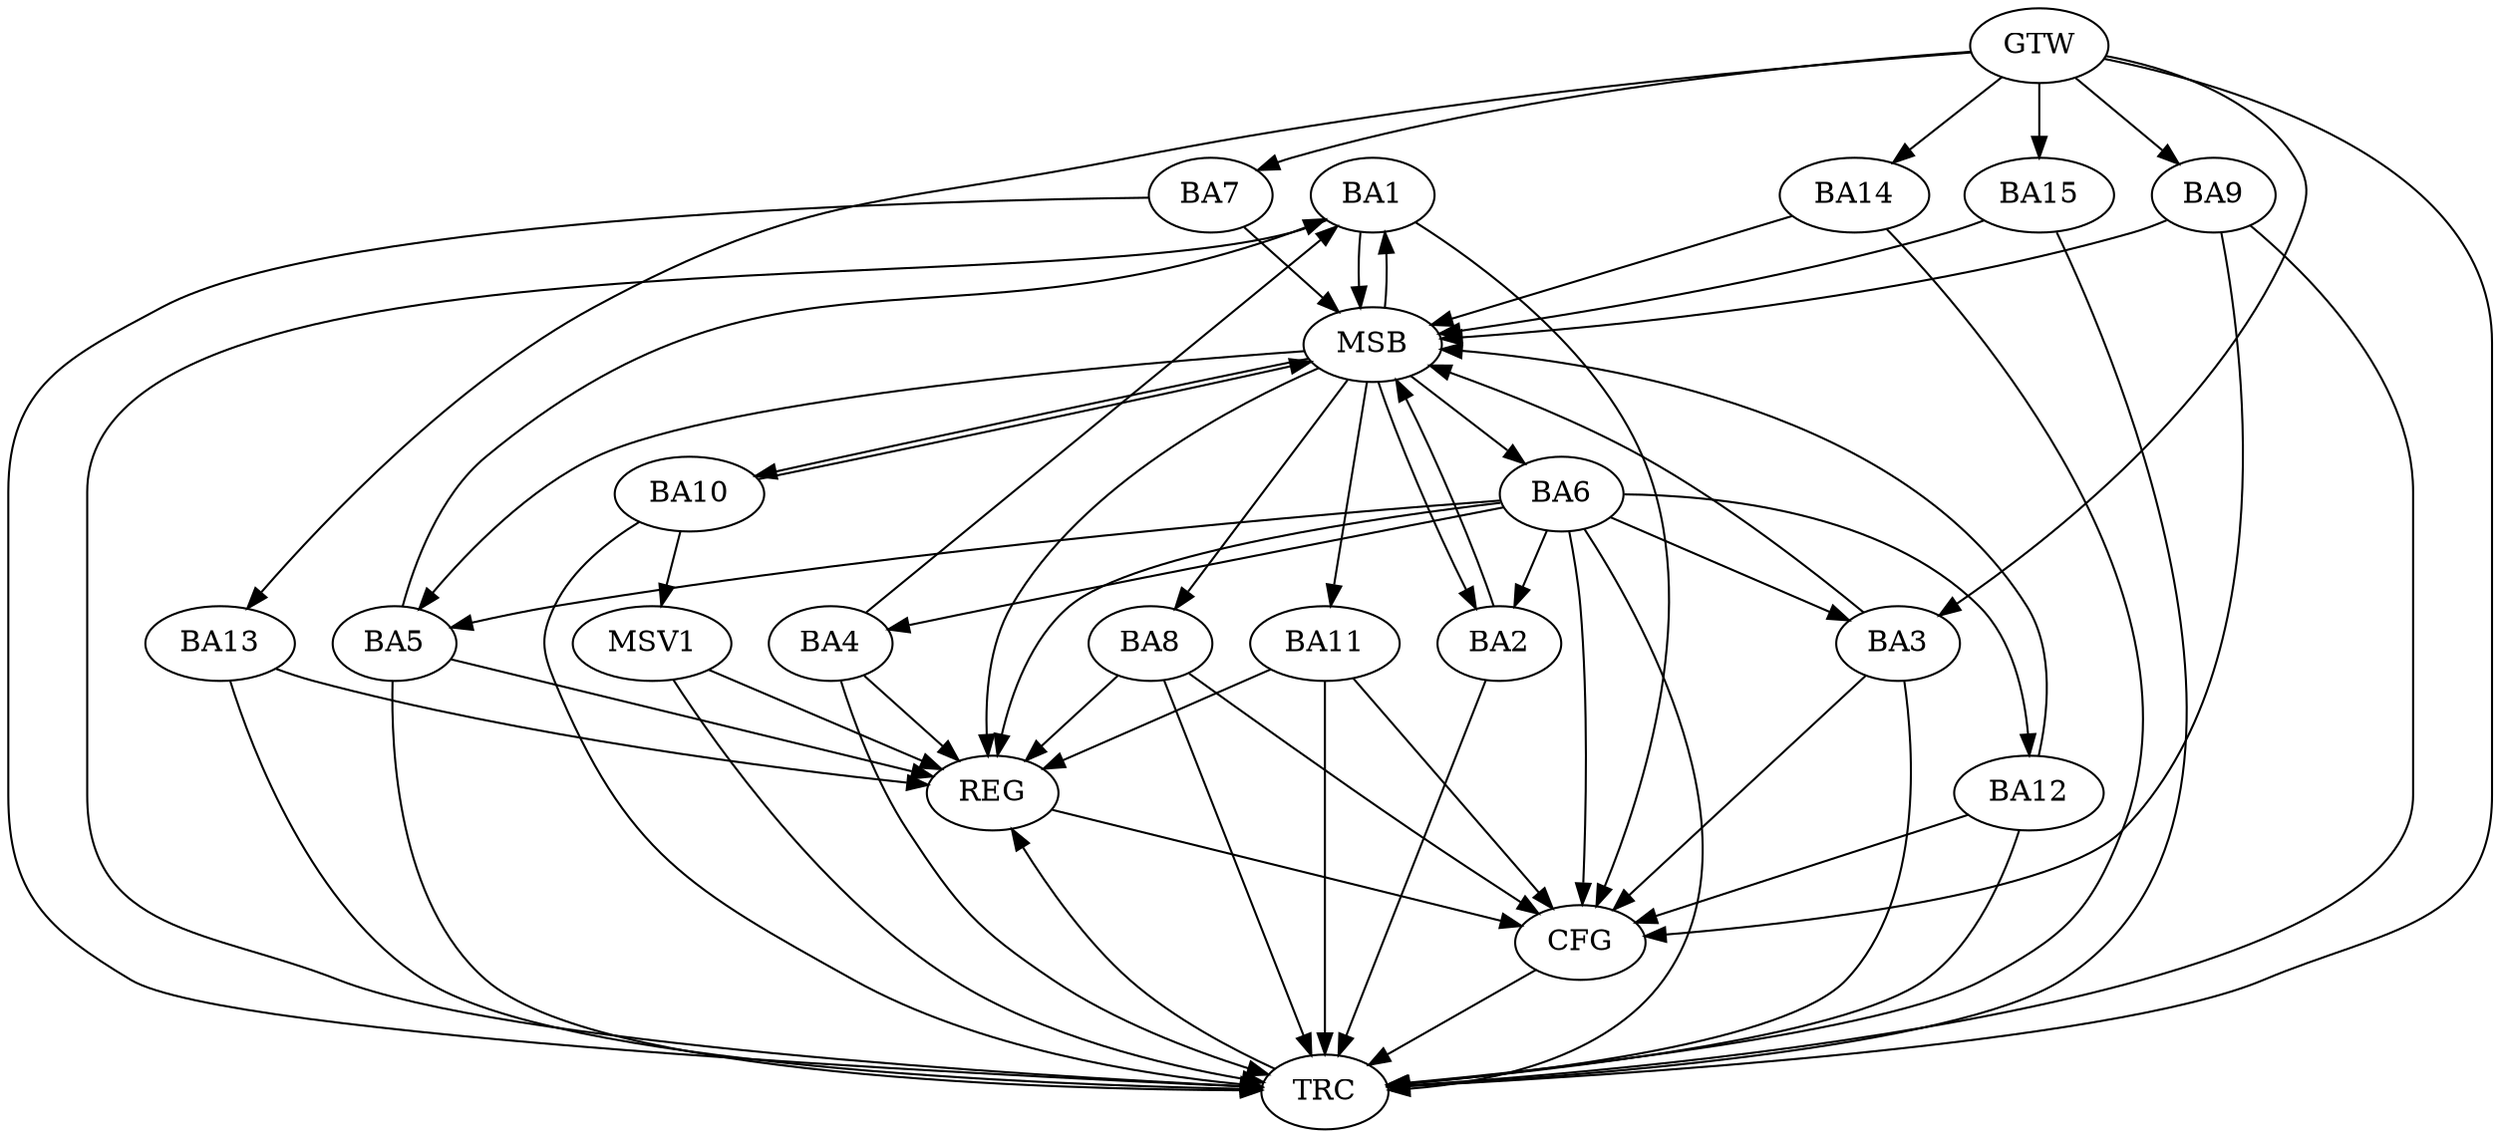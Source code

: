 strict digraph G {
  BA1 [ label="BA1" ];
  BA2 [ label="BA2" ];
  BA3 [ label="BA3" ];
  BA4 [ label="BA4" ];
  BA5 [ label="BA5" ];
  BA6 [ label="BA6" ];
  BA7 [ label="BA7" ];
  BA8 [ label="BA8" ];
  BA9 [ label="BA9" ];
  BA10 [ label="BA10" ];
  BA11 [ label="BA11" ];
  BA12 [ label="BA12" ];
  BA13 [ label="BA13" ];
  BA14 [ label="BA14" ];
  BA15 [ label="BA15" ];
  GTW [ label="GTW" ];
  REG [ label="REG" ];
  MSB [ label="MSB" ];
  CFG [ label="CFG" ];
  TRC [ label="TRC" ];
  MSV1 [ label="MSV1" ];
  BA4 -> BA1;
  BA5 -> BA1;
  BA6 -> BA5;
  GTW -> BA3;
  GTW -> BA7;
  GTW -> BA9;
  GTW -> BA13;
  GTW -> BA14;
  GTW -> BA15;
  BA4 -> REG;
  BA5 -> REG;
  BA6 -> REG;
  BA8 -> REG;
  BA11 -> REG;
  BA13 -> REG;
  BA1 -> MSB;
  MSB -> BA2;
  MSB -> REG;
  BA2 -> MSB;
  MSB -> BA1;
  BA3 -> MSB;
  BA7 -> MSB;
  MSB -> BA5;
  BA9 -> MSB;
  MSB -> BA8;
  BA10 -> MSB;
  BA12 -> MSB;
  MSB -> BA10;
  BA14 -> MSB;
  MSB -> BA11;
  BA15 -> MSB;
  MSB -> BA6;
  BA6 -> CFG;
  BA8 -> CFG;
  BA9 -> CFG;
  BA11 -> CFG;
  BA3 -> CFG;
  BA1 -> CFG;
  BA12 -> CFG;
  REG -> CFG;
  BA1 -> TRC;
  BA2 -> TRC;
  BA3 -> TRC;
  BA4 -> TRC;
  BA5 -> TRC;
  BA6 -> TRC;
  BA7 -> TRC;
  BA8 -> TRC;
  BA9 -> TRC;
  BA10 -> TRC;
  BA11 -> TRC;
  BA12 -> TRC;
  BA13 -> TRC;
  BA14 -> TRC;
  BA15 -> TRC;
  GTW -> TRC;
  CFG -> TRC;
  TRC -> REG;
  BA6 -> BA4;
  BA6 -> BA2;
  BA6 -> BA3;
  BA6 -> BA12;
  BA10 -> MSV1;
  MSV1 -> REG;
  MSV1 -> TRC;
}
